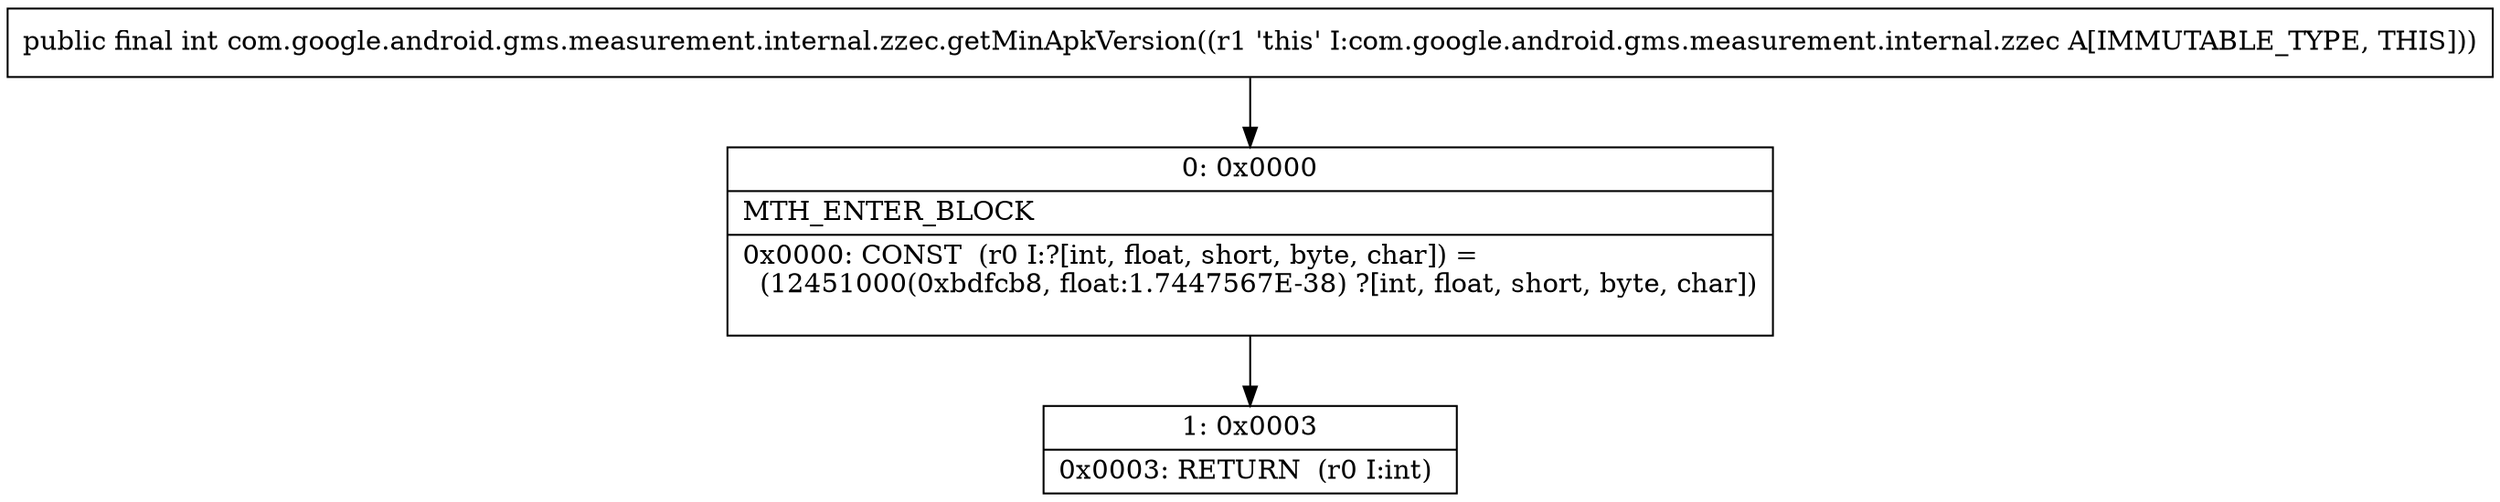 digraph "CFG forcom.google.android.gms.measurement.internal.zzec.getMinApkVersion()I" {
Node_0 [shape=record,label="{0\:\ 0x0000|MTH_ENTER_BLOCK\l|0x0000: CONST  (r0 I:?[int, float, short, byte, char]) = \l  (12451000(0xbdfcb8, float:1.7447567E\-38) ?[int, float, short, byte, char])\l \l}"];
Node_1 [shape=record,label="{1\:\ 0x0003|0x0003: RETURN  (r0 I:int) \l}"];
MethodNode[shape=record,label="{public final int com.google.android.gms.measurement.internal.zzec.getMinApkVersion((r1 'this' I:com.google.android.gms.measurement.internal.zzec A[IMMUTABLE_TYPE, THIS])) }"];
MethodNode -> Node_0;
Node_0 -> Node_1;
}

